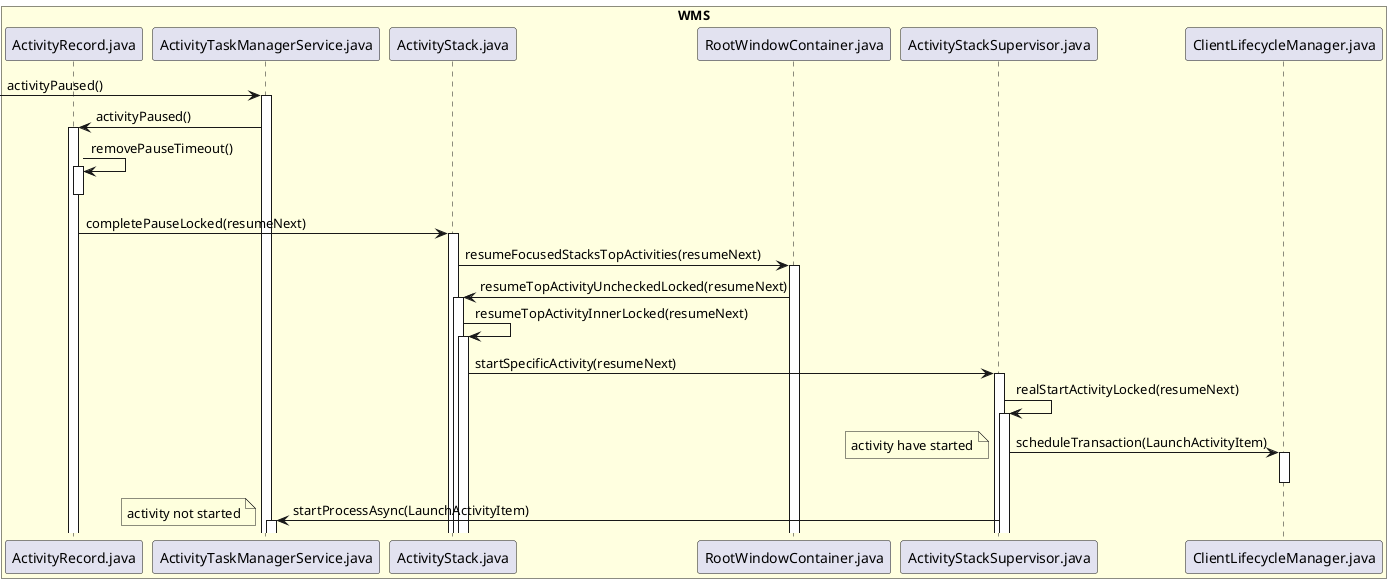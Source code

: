 @startuml

box "WMS"  #LightYellow
participant ActivityRecord.java
participant ActivityTaskManagerService.java
participant ActivityStack.java
participant RootWindowContainer.java
participant ActivityStackSupervisor.java
participant ClientLifecycleManager.java

end box

 -> ActivityTaskManagerService.java: activityPaused()
activate ActivityTaskManagerService.java
ActivityTaskManagerService.java -> ActivityRecord.java: activityPaused()
activate ActivityRecord.java
ActivityRecord.java -> ActivityRecord.java: removePauseTimeout()
activate ActivityRecord.java
deactivate ActivityRecord.java
ActivityRecord.java -> ActivityStack.java: completePauseLocked(resumeNext)
activate ActivityStack.java
ActivityStack.java -> RootWindowContainer.java: resumeFocusedStacksTopActivities(resumeNext)
activate RootWindowContainer.java
RootWindowContainer.java -> ActivityStack.java: resumeTopActivityUncheckedLocked(resumeNext)
activate ActivityStack.java

ActivityStack.java -> ActivityStack.java: resumeTopActivityInnerLocked(resumeNext)
activate ActivityStack.java

ActivityStack.java -> ActivityStackSupervisor.java: startSpecificActivity(resumeNext)
activate ActivityStackSupervisor.java

ActivityStackSupervisor.java -> ActivityStackSupervisor.java: realStartActivityLocked(resumeNext)
activate ActivityStackSupervisor.java

ActivityStackSupervisor.java -> ClientLifecycleManager.java: scheduleTransaction(LaunchActivityItem)
activate ClientLifecycleManager.java
deactivate ClientLifecycleManager.java
note left: activity have started

ActivityStackSupervisor.java -> ActivityTaskManagerService.java: startProcessAsync(LaunchActivityItem)
activate ActivityTaskManagerService.java
note left: activity not started


@enduml